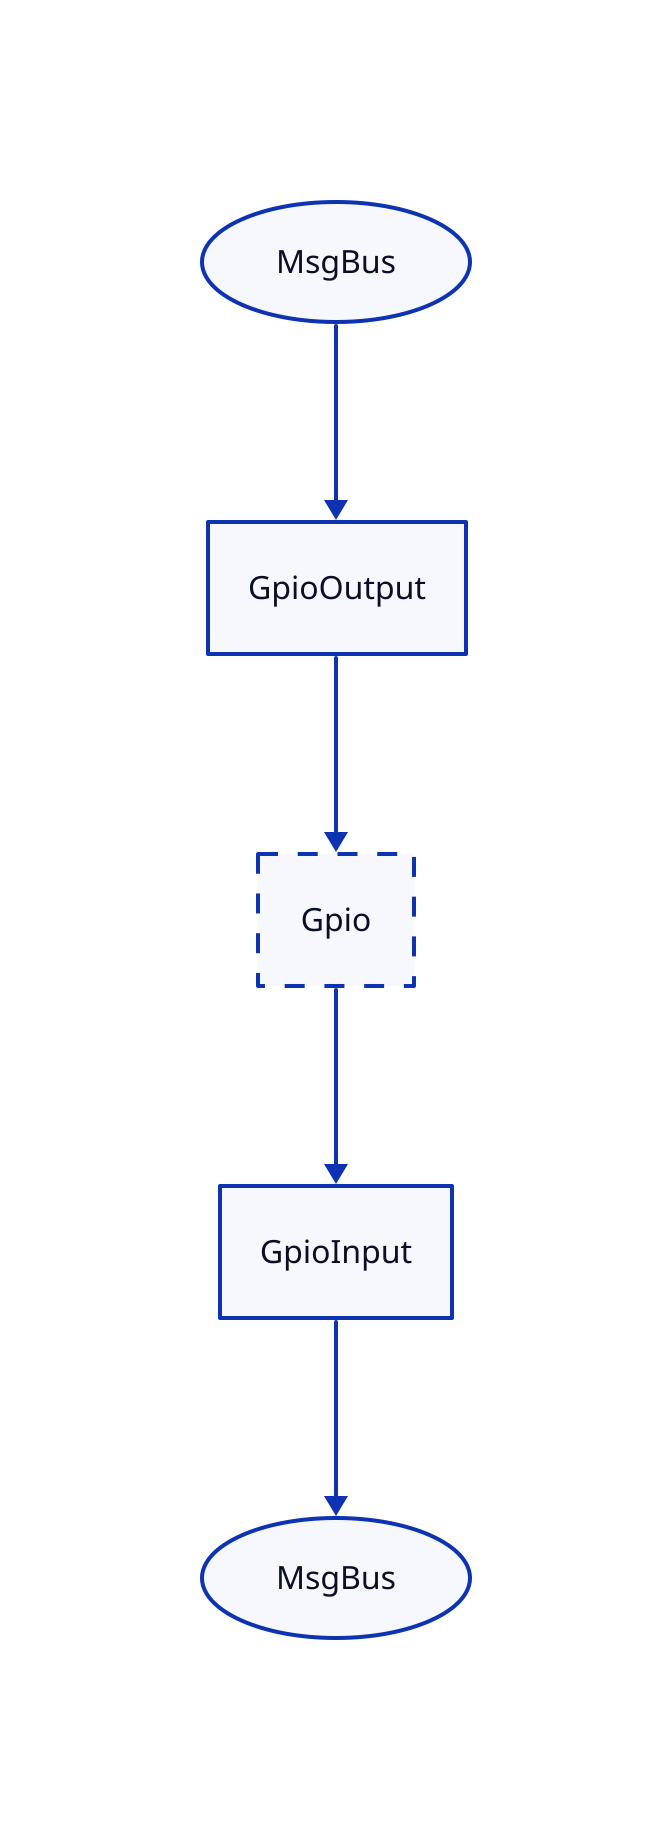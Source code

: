 vars: {
  d2-config: {
    layout-engine: elk
    theme-id: 0
  }
}

MsgBusIn: MsgBus {
    shape: oval
}

GpioOutput

Gpio {
    style.stroke-dash: 5
}

GpioInput

MsgBusOut: MsgBus {
    shape: oval
}

MsgBusIn -> GpioOutput

GpioOutput -> Gpio
Gpio -> GpioInput

GpioInput -> MsgBusOut
